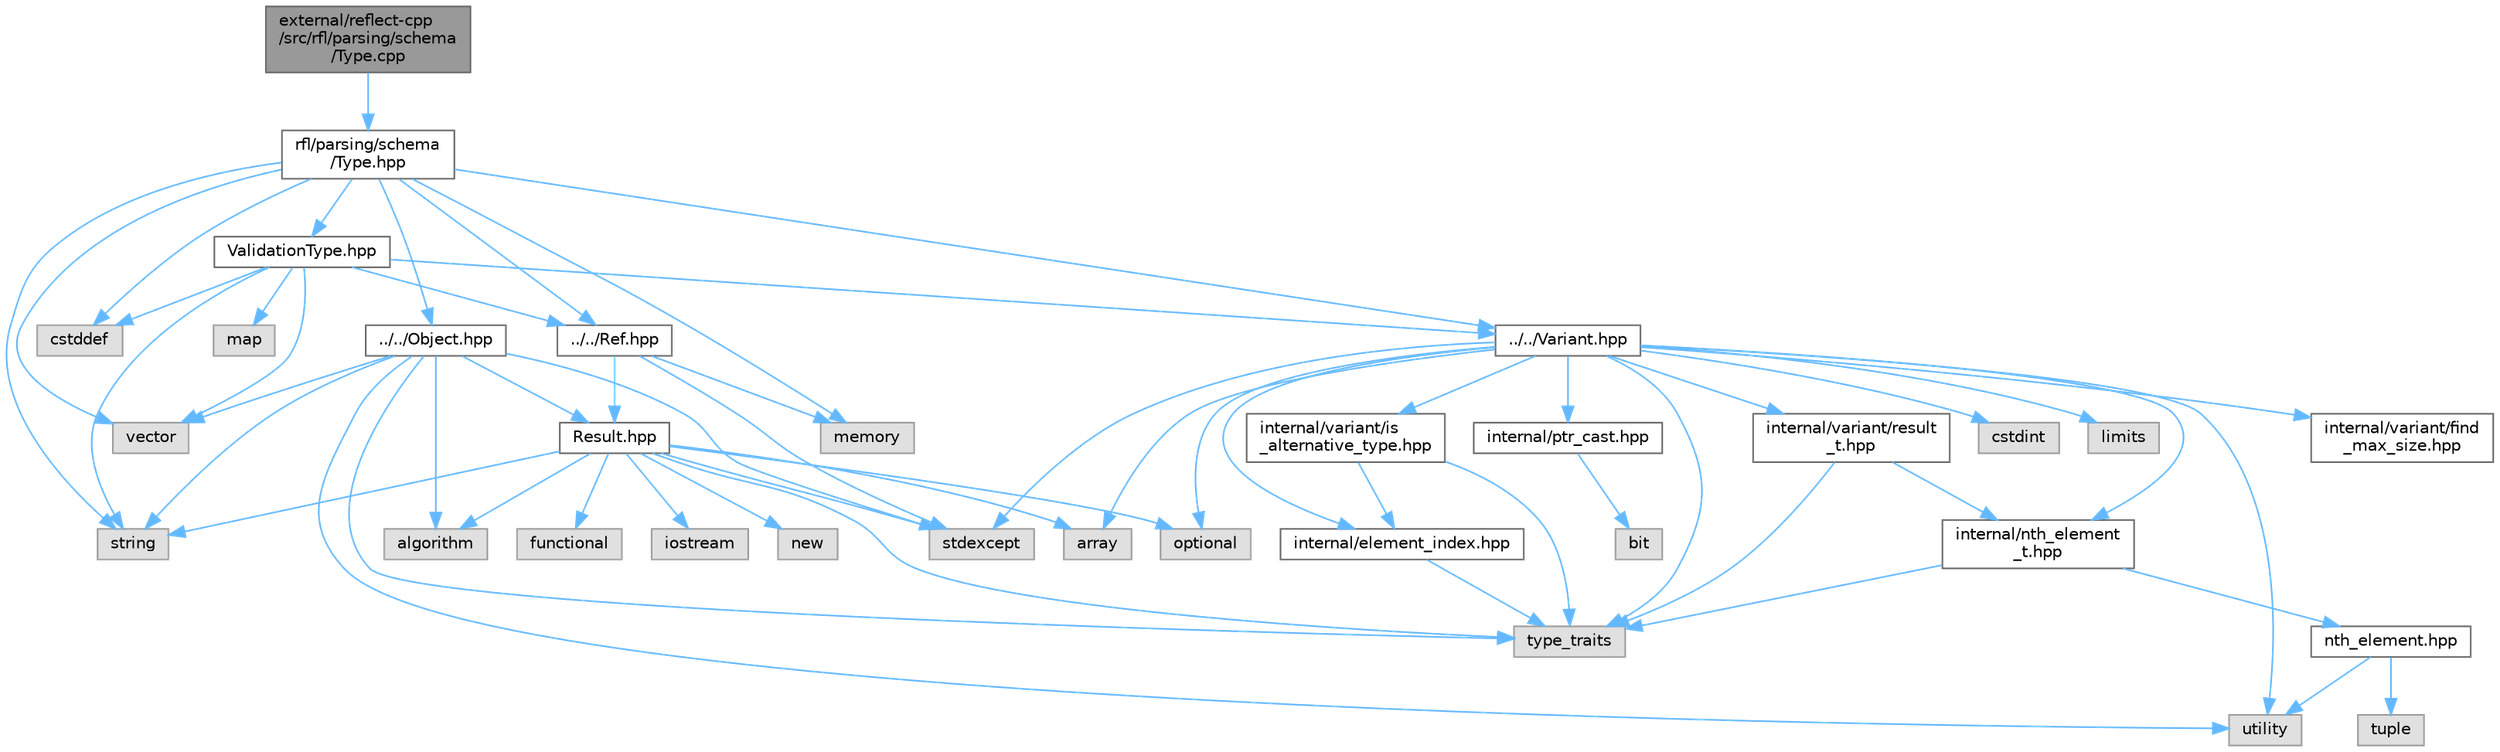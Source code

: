 digraph "external/reflect-cpp/src/rfl/parsing/schema/Type.cpp"
{
 // LATEX_PDF_SIZE
  bgcolor="transparent";
  edge [fontname=Helvetica,fontsize=10,labelfontname=Helvetica,labelfontsize=10];
  node [fontname=Helvetica,fontsize=10,shape=box,height=0.2,width=0.4];
  Node1 [id="Node000001",label="external/reflect-cpp\l/src/rfl/parsing/schema\l/Type.cpp",height=0.2,width=0.4,color="gray40", fillcolor="grey60", style="filled", fontcolor="black",tooltip=" "];
  Node1 -> Node2 [id="edge1_Node000001_Node000002",color="steelblue1",style="solid",tooltip=" "];
  Node2 [id="Node000002",label="rfl/parsing/schema\l/Type.hpp",height=0.2,width=0.4,color="grey40", fillcolor="white", style="filled",URL="$parsing_2schema_2_type_8hpp.html",tooltip=" "];
  Node2 -> Node3 [id="edge2_Node000002_Node000003",color="steelblue1",style="solid",tooltip=" "];
  Node3 [id="Node000003",label="cstddef",height=0.2,width=0.4,color="grey60", fillcolor="#E0E0E0", style="filled",tooltip=" "];
  Node2 -> Node4 [id="edge3_Node000002_Node000004",color="steelblue1",style="solid",tooltip=" "];
  Node4 [id="Node000004",label="memory",height=0.2,width=0.4,color="grey60", fillcolor="#E0E0E0", style="filled",tooltip=" "];
  Node2 -> Node5 [id="edge4_Node000002_Node000005",color="steelblue1",style="solid",tooltip=" "];
  Node5 [id="Node000005",label="string",height=0.2,width=0.4,color="grey60", fillcolor="#E0E0E0", style="filled",tooltip=" "];
  Node2 -> Node6 [id="edge5_Node000002_Node000006",color="steelblue1",style="solid",tooltip=" "];
  Node6 [id="Node000006",label="vector",height=0.2,width=0.4,color="grey60", fillcolor="#E0E0E0", style="filled",tooltip=" "];
  Node2 -> Node7 [id="edge6_Node000002_Node000007",color="steelblue1",style="solid",tooltip=" "];
  Node7 [id="Node000007",label="../../Object.hpp",height=0.2,width=0.4,color="grey40", fillcolor="white", style="filled",URL="$_object_8hpp.html",tooltip=" "];
  Node7 -> Node8 [id="edge7_Node000007_Node000008",color="steelblue1",style="solid",tooltip=" "];
  Node8 [id="Node000008",label="algorithm",height=0.2,width=0.4,color="grey60", fillcolor="#E0E0E0", style="filled",tooltip=" "];
  Node7 -> Node9 [id="edge8_Node000007_Node000009",color="steelblue1",style="solid",tooltip=" "];
  Node9 [id="Node000009",label="stdexcept",height=0.2,width=0.4,color="grey60", fillcolor="#E0E0E0", style="filled",tooltip=" "];
  Node7 -> Node5 [id="edge9_Node000007_Node000005",color="steelblue1",style="solid",tooltip=" "];
  Node7 -> Node10 [id="edge10_Node000007_Node000010",color="steelblue1",style="solid",tooltip=" "];
  Node10 [id="Node000010",label="type_traits",height=0.2,width=0.4,color="grey60", fillcolor="#E0E0E0", style="filled",tooltip=" "];
  Node7 -> Node11 [id="edge11_Node000007_Node000011",color="steelblue1",style="solid",tooltip=" "];
  Node11 [id="Node000011",label="utility",height=0.2,width=0.4,color="grey60", fillcolor="#E0E0E0", style="filled",tooltip=" "];
  Node7 -> Node6 [id="edge12_Node000007_Node000006",color="steelblue1",style="solid",tooltip=" "];
  Node7 -> Node12 [id="edge13_Node000007_Node000012",color="steelblue1",style="solid",tooltip=" "];
  Node12 [id="Node000012",label="Result.hpp",height=0.2,width=0.4,color="grey40", fillcolor="white", style="filled",URL="$_result_8hpp.html",tooltip=" "];
  Node12 -> Node8 [id="edge14_Node000012_Node000008",color="steelblue1",style="solid",tooltip=" "];
  Node12 -> Node13 [id="edge15_Node000012_Node000013",color="steelblue1",style="solid",tooltip=" "];
  Node13 [id="Node000013",label="array",height=0.2,width=0.4,color="grey60", fillcolor="#E0E0E0", style="filled",tooltip=" "];
  Node12 -> Node14 [id="edge16_Node000012_Node000014",color="steelblue1",style="solid",tooltip=" "];
  Node14 [id="Node000014",label="functional",height=0.2,width=0.4,color="grey60", fillcolor="#E0E0E0", style="filled",tooltip=" "];
  Node12 -> Node15 [id="edge17_Node000012_Node000015",color="steelblue1",style="solid",tooltip=" "];
  Node15 [id="Node000015",label="iostream",height=0.2,width=0.4,color="grey60", fillcolor="#E0E0E0", style="filled",tooltip=" "];
  Node12 -> Node16 [id="edge18_Node000012_Node000016",color="steelblue1",style="solid",tooltip=" "];
  Node16 [id="Node000016",label="new",height=0.2,width=0.4,color="grey60", fillcolor="#E0E0E0", style="filled",tooltip=" "];
  Node12 -> Node17 [id="edge19_Node000012_Node000017",color="steelblue1",style="solid",tooltip=" "];
  Node17 [id="Node000017",label="optional",height=0.2,width=0.4,color="grey60", fillcolor="#E0E0E0", style="filled",tooltip=" "];
  Node12 -> Node9 [id="edge20_Node000012_Node000009",color="steelblue1",style="solid",tooltip=" "];
  Node12 -> Node5 [id="edge21_Node000012_Node000005",color="steelblue1",style="solid",tooltip=" "];
  Node12 -> Node10 [id="edge22_Node000012_Node000010",color="steelblue1",style="solid",tooltip=" "];
  Node2 -> Node18 [id="edge23_Node000002_Node000018",color="steelblue1",style="solid",tooltip=" "];
  Node18 [id="Node000018",label="../../Ref.hpp",height=0.2,width=0.4,color="grey40", fillcolor="white", style="filled",URL="$_ref_8hpp.html",tooltip=" "];
  Node18 -> Node4 [id="edge24_Node000018_Node000004",color="steelblue1",style="solid",tooltip=" "];
  Node18 -> Node9 [id="edge25_Node000018_Node000009",color="steelblue1",style="solid",tooltip=" "];
  Node18 -> Node12 [id="edge26_Node000018_Node000012",color="steelblue1",style="solid",tooltip=" "];
  Node2 -> Node19 [id="edge27_Node000002_Node000019",color="steelblue1",style="solid",tooltip=" "];
  Node19 [id="Node000019",label="../../Variant.hpp",height=0.2,width=0.4,color="grey40", fillcolor="white", style="filled",URL="$_variant_8hpp.html",tooltip=" "];
  Node19 -> Node13 [id="edge28_Node000019_Node000013",color="steelblue1",style="solid",tooltip=" "];
  Node19 -> Node20 [id="edge29_Node000019_Node000020",color="steelblue1",style="solid",tooltip=" "];
  Node20 [id="Node000020",label="cstdint",height=0.2,width=0.4,color="grey60", fillcolor="#E0E0E0", style="filled",tooltip=" "];
  Node19 -> Node21 [id="edge30_Node000019_Node000021",color="steelblue1",style="solid",tooltip=" "];
  Node21 [id="Node000021",label="limits",height=0.2,width=0.4,color="grey60", fillcolor="#E0E0E0", style="filled",tooltip=" "];
  Node19 -> Node17 [id="edge31_Node000019_Node000017",color="steelblue1",style="solid",tooltip=" "];
  Node19 -> Node9 [id="edge32_Node000019_Node000009",color="steelblue1",style="solid",tooltip=" "];
  Node19 -> Node10 [id="edge33_Node000019_Node000010",color="steelblue1",style="solid",tooltip=" "];
  Node19 -> Node11 [id="edge34_Node000019_Node000011",color="steelblue1",style="solid",tooltip=" "];
  Node19 -> Node22 [id="edge35_Node000019_Node000022",color="steelblue1",style="solid",tooltip=" "];
  Node22 [id="Node000022",label="internal/element_index.hpp",height=0.2,width=0.4,color="grey40", fillcolor="white", style="filled",URL="$element__index_8hpp.html",tooltip=" "];
  Node22 -> Node10 [id="edge36_Node000022_Node000010",color="steelblue1",style="solid",tooltip=" "];
  Node19 -> Node23 [id="edge37_Node000019_Node000023",color="steelblue1",style="solid",tooltip=" "];
  Node23 [id="Node000023",label="internal/nth_element\l_t.hpp",height=0.2,width=0.4,color="grey40", fillcolor="white", style="filled",URL="$nth__element__t_8hpp.html",tooltip=" "];
  Node23 -> Node10 [id="edge38_Node000023_Node000010",color="steelblue1",style="solid",tooltip=" "];
  Node23 -> Node24 [id="edge39_Node000023_Node000024",color="steelblue1",style="solid",tooltip=" "];
  Node24 [id="Node000024",label="nth_element.hpp",height=0.2,width=0.4,color="grey40", fillcolor="white", style="filled",URL="$nth__element_8hpp.html",tooltip=" "];
  Node24 -> Node25 [id="edge40_Node000024_Node000025",color="steelblue1",style="solid",tooltip=" "];
  Node25 [id="Node000025",label="tuple",height=0.2,width=0.4,color="grey60", fillcolor="#E0E0E0", style="filled",tooltip=" "];
  Node24 -> Node11 [id="edge41_Node000024_Node000011",color="steelblue1",style="solid",tooltip=" "];
  Node19 -> Node26 [id="edge42_Node000019_Node000026",color="steelblue1",style="solid",tooltip=" "];
  Node26 [id="Node000026",label="internal/variant/find\l_max_size.hpp",height=0.2,width=0.4,color="grey40", fillcolor="white", style="filled",URL="$find__max__size_8hpp.html",tooltip=" "];
  Node19 -> Node27 [id="edge43_Node000019_Node000027",color="steelblue1",style="solid",tooltip=" "];
  Node27 [id="Node000027",label="internal/variant/is\l_alternative_type.hpp",height=0.2,width=0.4,color="grey40", fillcolor="white", style="filled",URL="$is__alternative__type_8hpp.html",tooltip=" "];
  Node27 -> Node10 [id="edge44_Node000027_Node000010",color="steelblue1",style="solid",tooltip=" "];
  Node27 -> Node22 [id="edge45_Node000027_Node000022",color="steelblue1",style="solid",tooltip=" "];
  Node19 -> Node28 [id="edge46_Node000019_Node000028",color="steelblue1",style="solid",tooltip=" "];
  Node28 [id="Node000028",label="internal/variant/result\l_t.hpp",height=0.2,width=0.4,color="grey40", fillcolor="white", style="filled",URL="$result__t_8hpp.html",tooltip=" "];
  Node28 -> Node10 [id="edge47_Node000028_Node000010",color="steelblue1",style="solid",tooltip=" "];
  Node28 -> Node23 [id="edge48_Node000028_Node000023",color="steelblue1",style="solid",tooltip=" "];
  Node19 -> Node29 [id="edge49_Node000019_Node000029",color="steelblue1",style="solid",tooltip=" "];
  Node29 [id="Node000029",label="internal/ptr_cast.hpp",height=0.2,width=0.4,color="grey40", fillcolor="white", style="filled",URL="$ptr__cast_8hpp.html",tooltip=" "];
  Node29 -> Node30 [id="edge50_Node000029_Node000030",color="steelblue1",style="solid",tooltip=" "];
  Node30 [id="Node000030",label="bit",height=0.2,width=0.4,color="grey60", fillcolor="#E0E0E0", style="filled",tooltip=" "];
  Node2 -> Node31 [id="edge51_Node000002_Node000031",color="steelblue1",style="solid",tooltip=" "];
  Node31 [id="Node000031",label="ValidationType.hpp",height=0.2,width=0.4,color="grey40", fillcolor="white", style="filled",URL="$_validation_type_8hpp.html",tooltip=" "];
  Node31 -> Node3 [id="edge52_Node000031_Node000003",color="steelblue1",style="solid",tooltip=" "];
  Node31 -> Node32 [id="edge53_Node000031_Node000032",color="steelblue1",style="solid",tooltip=" "];
  Node32 [id="Node000032",label="map",height=0.2,width=0.4,color="grey60", fillcolor="#E0E0E0", style="filled",tooltip=" "];
  Node31 -> Node5 [id="edge54_Node000031_Node000005",color="steelblue1",style="solid",tooltip=" "];
  Node31 -> Node6 [id="edge55_Node000031_Node000006",color="steelblue1",style="solid",tooltip=" "];
  Node31 -> Node18 [id="edge56_Node000031_Node000018",color="steelblue1",style="solid",tooltip=" "];
  Node31 -> Node19 [id="edge57_Node000031_Node000019",color="steelblue1",style="solid",tooltip=" "];
}
